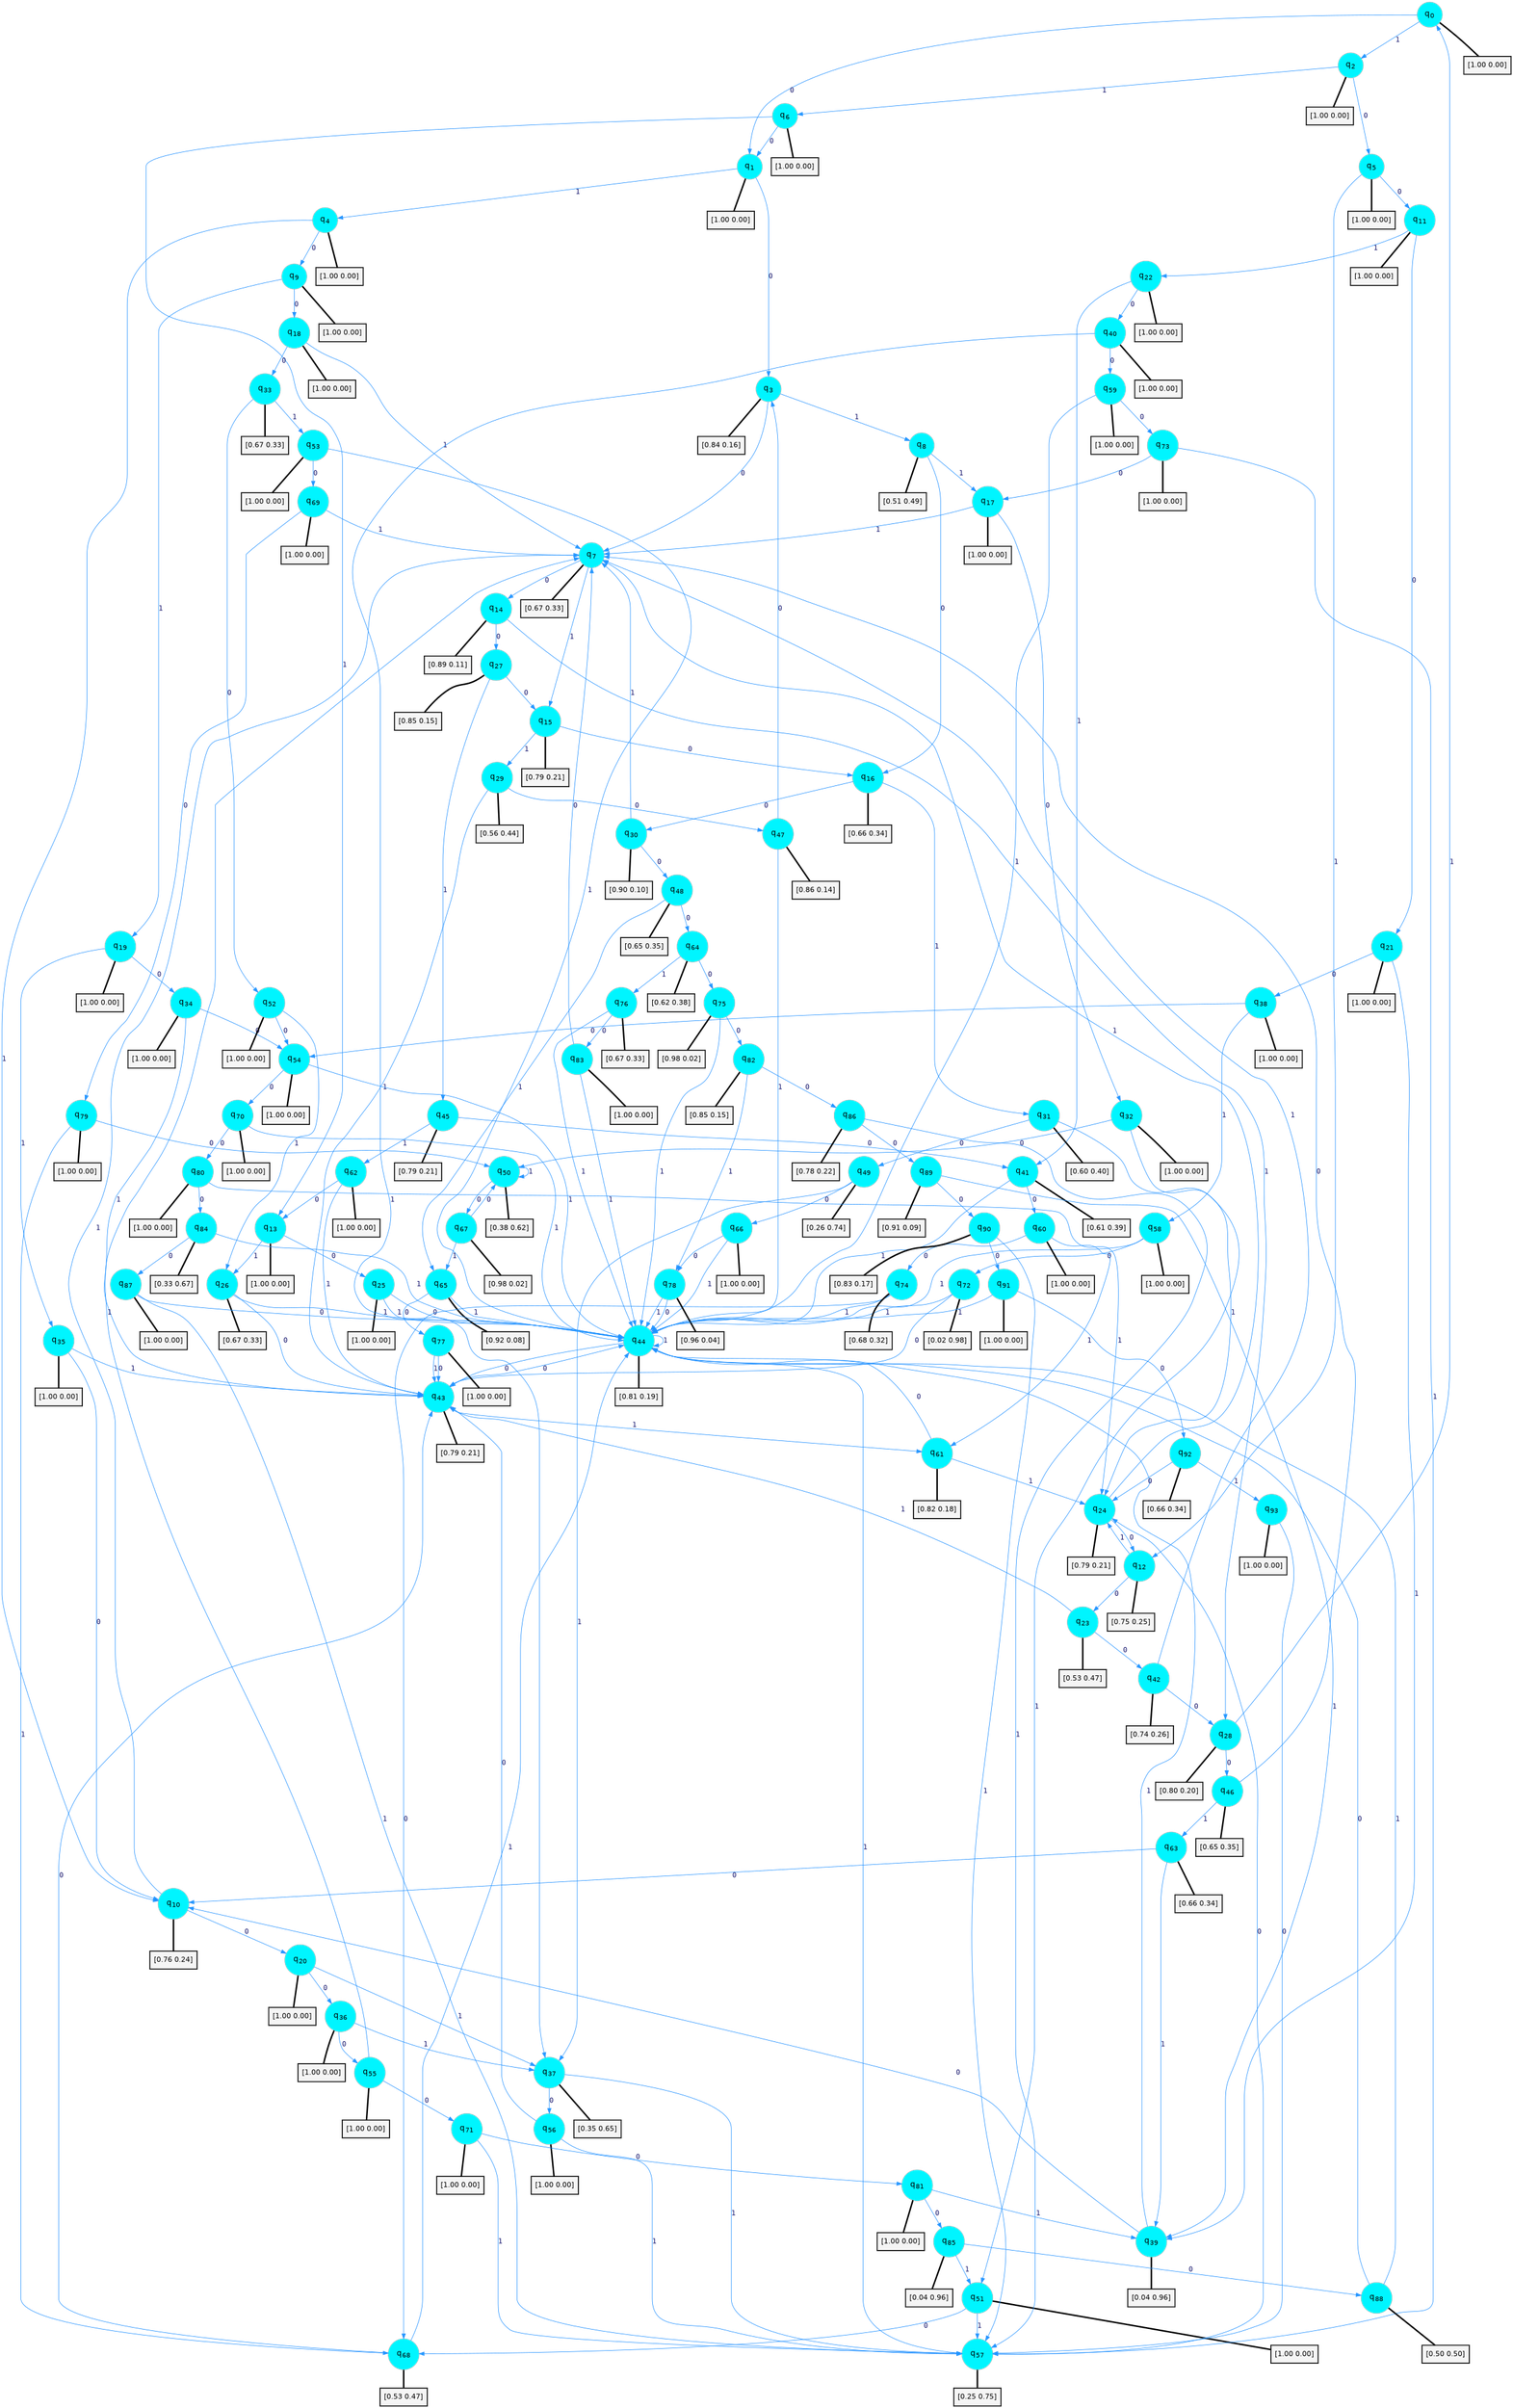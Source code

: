 digraph G {
graph [
bgcolor=transparent, dpi=300, rankdir=TD, size="40,25"];
node [
color=gray, fillcolor=turquoise1, fontcolor=black, fontname=Helvetica, fontsize=16, fontweight=bold, shape=circle, style=filled];
edge [
arrowsize=1, color=dodgerblue1, fontcolor=midnightblue, fontname=courier, fontweight=bold, penwidth=1, style=solid, weight=20];
0[label=<q<SUB>0</SUB>>];
1[label=<q<SUB>1</SUB>>];
2[label=<q<SUB>2</SUB>>];
3[label=<q<SUB>3</SUB>>];
4[label=<q<SUB>4</SUB>>];
5[label=<q<SUB>5</SUB>>];
6[label=<q<SUB>6</SUB>>];
7[label=<q<SUB>7</SUB>>];
8[label=<q<SUB>8</SUB>>];
9[label=<q<SUB>9</SUB>>];
10[label=<q<SUB>10</SUB>>];
11[label=<q<SUB>11</SUB>>];
12[label=<q<SUB>12</SUB>>];
13[label=<q<SUB>13</SUB>>];
14[label=<q<SUB>14</SUB>>];
15[label=<q<SUB>15</SUB>>];
16[label=<q<SUB>16</SUB>>];
17[label=<q<SUB>17</SUB>>];
18[label=<q<SUB>18</SUB>>];
19[label=<q<SUB>19</SUB>>];
20[label=<q<SUB>20</SUB>>];
21[label=<q<SUB>21</SUB>>];
22[label=<q<SUB>22</SUB>>];
23[label=<q<SUB>23</SUB>>];
24[label=<q<SUB>24</SUB>>];
25[label=<q<SUB>25</SUB>>];
26[label=<q<SUB>26</SUB>>];
27[label=<q<SUB>27</SUB>>];
28[label=<q<SUB>28</SUB>>];
29[label=<q<SUB>29</SUB>>];
30[label=<q<SUB>30</SUB>>];
31[label=<q<SUB>31</SUB>>];
32[label=<q<SUB>32</SUB>>];
33[label=<q<SUB>33</SUB>>];
34[label=<q<SUB>34</SUB>>];
35[label=<q<SUB>35</SUB>>];
36[label=<q<SUB>36</SUB>>];
37[label=<q<SUB>37</SUB>>];
38[label=<q<SUB>38</SUB>>];
39[label=<q<SUB>39</SUB>>];
40[label=<q<SUB>40</SUB>>];
41[label=<q<SUB>41</SUB>>];
42[label=<q<SUB>42</SUB>>];
43[label=<q<SUB>43</SUB>>];
44[label=<q<SUB>44</SUB>>];
45[label=<q<SUB>45</SUB>>];
46[label=<q<SUB>46</SUB>>];
47[label=<q<SUB>47</SUB>>];
48[label=<q<SUB>48</SUB>>];
49[label=<q<SUB>49</SUB>>];
50[label=<q<SUB>50</SUB>>];
51[label=<q<SUB>51</SUB>>];
52[label=<q<SUB>52</SUB>>];
53[label=<q<SUB>53</SUB>>];
54[label=<q<SUB>54</SUB>>];
55[label=<q<SUB>55</SUB>>];
56[label=<q<SUB>56</SUB>>];
57[label=<q<SUB>57</SUB>>];
58[label=<q<SUB>58</SUB>>];
59[label=<q<SUB>59</SUB>>];
60[label=<q<SUB>60</SUB>>];
61[label=<q<SUB>61</SUB>>];
62[label=<q<SUB>62</SUB>>];
63[label=<q<SUB>63</SUB>>];
64[label=<q<SUB>64</SUB>>];
65[label=<q<SUB>65</SUB>>];
66[label=<q<SUB>66</SUB>>];
67[label=<q<SUB>67</SUB>>];
68[label=<q<SUB>68</SUB>>];
69[label=<q<SUB>69</SUB>>];
70[label=<q<SUB>70</SUB>>];
71[label=<q<SUB>71</SUB>>];
72[label=<q<SUB>72</SUB>>];
73[label=<q<SUB>73</SUB>>];
74[label=<q<SUB>74</SUB>>];
75[label=<q<SUB>75</SUB>>];
76[label=<q<SUB>76</SUB>>];
77[label=<q<SUB>77</SUB>>];
78[label=<q<SUB>78</SUB>>];
79[label=<q<SUB>79</SUB>>];
80[label=<q<SUB>80</SUB>>];
81[label=<q<SUB>81</SUB>>];
82[label=<q<SUB>82</SUB>>];
83[label=<q<SUB>83</SUB>>];
84[label=<q<SUB>84</SUB>>];
85[label=<q<SUB>85</SUB>>];
86[label=<q<SUB>86</SUB>>];
87[label=<q<SUB>87</SUB>>];
88[label=<q<SUB>88</SUB>>];
89[label=<q<SUB>89</SUB>>];
90[label=<q<SUB>90</SUB>>];
91[label=<q<SUB>91</SUB>>];
92[label=<q<SUB>92</SUB>>];
93[label=<q<SUB>93</SUB>>];
94[label="[1.00 0.00]", shape=box,fontcolor=black, fontname=Helvetica, fontsize=14, penwidth=2, fillcolor=whitesmoke,color=black];
95[label="[1.00 0.00]", shape=box,fontcolor=black, fontname=Helvetica, fontsize=14, penwidth=2, fillcolor=whitesmoke,color=black];
96[label="[1.00 0.00]", shape=box,fontcolor=black, fontname=Helvetica, fontsize=14, penwidth=2, fillcolor=whitesmoke,color=black];
97[label="[0.84 0.16]", shape=box,fontcolor=black, fontname=Helvetica, fontsize=14, penwidth=2, fillcolor=whitesmoke,color=black];
98[label="[1.00 0.00]", shape=box,fontcolor=black, fontname=Helvetica, fontsize=14, penwidth=2, fillcolor=whitesmoke,color=black];
99[label="[1.00 0.00]", shape=box,fontcolor=black, fontname=Helvetica, fontsize=14, penwidth=2, fillcolor=whitesmoke,color=black];
100[label="[1.00 0.00]", shape=box,fontcolor=black, fontname=Helvetica, fontsize=14, penwidth=2, fillcolor=whitesmoke,color=black];
101[label="[0.67 0.33]", shape=box,fontcolor=black, fontname=Helvetica, fontsize=14, penwidth=2, fillcolor=whitesmoke,color=black];
102[label="[0.51 0.49]", shape=box,fontcolor=black, fontname=Helvetica, fontsize=14, penwidth=2, fillcolor=whitesmoke,color=black];
103[label="[1.00 0.00]", shape=box,fontcolor=black, fontname=Helvetica, fontsize=14, penwidth=2, fillcolor=whitesmoke,color=black];
104[label="[0.76 0.24]", shape=box,fontcolor=black, fontname=Helvetica, fontsize=14, penwidth=2, fillcolor=whitesmoke,color=black];
105[label="[1.00 0.00]", shape=box,fontcolor=black, fontname=Helvetica, fontsize=14, penwidth=2, fillcolor=whitesmoke,color=black];
106[label="[0.75 0.25]", shape=box,fontcolor=black, fontname=Helvetica, fontsize=14, penwidth=2, fillcolor=whitesmoke,color=black];
107[label="[1.00 0.00]", shape=box,fontcolor=black, fontname=Helvetica, fontsize=14, penwidth=2, fillcolor=whitesmoke,color=black];
108[label="[0.89 0.11]", shape=box,fontcolor=black, fontname=Helvetica, fontsize=14, penwidth=2, fillcolor=whitesmoke,color=black];
109[label="[0.79 0.21]", shape=box,fontcolor=black, fontname=Helvetica, fontsize=14, penwidth=2, fillcolor=whitesmoke,color=black];
110[label="[0.66 0.34]", shape=box,fontcolor=black, fontname=Helvetica, fontsize=14, penwidth=2, fillcolor=whitesmoke,color=black];
111[label="[1.00 0.00]", shape=box,fontcolor=black, fontname=Helvetica, fontsize=14, penwidth=2, fillcolor=whitesmoke,color=black];
112[label="[1.00 0.00]", shape=box,fontcolor=black, fontname=Helvetica, fontsize=14, penwidth=2, fillcolor=whitesmoke,color=black];
113[label="[1.00 0.00]", shape=box,fontcolor=black, fontname=Helvetica, fontsize=14, penwidth=2, fillcolor=whitesmoke,color=black];
114[label="[1.00 0.00]", shape=box,fontcolor=black, fontname=Helvetica, fontsize=14, penwidth=2, fillcolor=whitesmoke,color=black];
115[label="[1.00 0.00]", shape=box,fontcolor=black, fontname=Helvetica, fontsize=14, penwidth=2, fillcolor=whitesmoke,color=black];
116[label="[1.00 0.00]", shape=box,fontcolor=black, fontname=Helvetica, fontsize=14, penwidth=2, fillcolor=whitesmoke,color=black];
117[label="[0.53 0.47]", shape=box,fontcolor=black, fontname=Helvetica, fontsize=14, penwidth=2, fillcolor=whitesmoke,color=black];
118[label="[0.79 0.21]", shape=box,fontcolor=black, fontname=Helvetica, fontsize=14, penwidth=2, fillcolor=whitesmoke,color=black];
119[label="[1.00 0.00]", shape=box,fontcolor=black, fontname=Helvetica, fontsize=14, penwidth=2, fillcolor=whitesmoke,color=black];
120[label="[0.67 0.33]", shape=box,fontcolor=black, fontname=Helvetica, fontsize=14, penwidth=2, fillcolor=whitesmoke,color=black];
121[label="[0.85 0.15]", shape=box,fontcolor=black, fontname=Helvetica, fontsize=14, penwidth=2, fillcolor=whitesmoke,color=black];
122[label="[0.80 0.20]", shape=box,fontcolor=black, fontname=Helvetica, fontsize=14, penwidth=2, fillcolor=whitesmoke,color=black];
123[label="[0.56 0.44]", shape=box,fontcolor=black, fontname=Helvetica, fontsize=14, penwidth=2, fillcolor=whitesmoke,color=black];
124[label="[0.90 0.10]", shape=box,fontcolor=black, fontname=Helvetica, fontsize=14, penwidth=2, fillcolor=whitesmoke,color=black];
125[label="[0.60 0.40]", shape=box,fontcolor=black, fontname=Helvetica, fontsize=14, penwidth=2, fillcolor=whitesmoke,color=black];
126[label="[1.00 0.00]", shape=box,fontcolor=black, fontname=Helvetica, fontsize=14, penwidth=2, fillcolor=whitesmoke,color=black];
127[label="[0.67 0.33]", shape=box,fontcolor=black, fontname=Helvetica, fontsize=14, penwidth=2, fillcolor=whitesmoke,color=black];
128[label="[1.00 0.00]", shape=box,fontcolor=black, fontname=Helvetica, fontsize=14, penwidth=2, fillcolor=whitesmoke,color=black];
129[label="[1.00 0.00]", shape=box,fontcolor=black, fontname=Helvetica, fontsize=14, penwidth=2, fillcolor=whitesmoke,color=black];
130[label="[1.00 0.00]", shape=box,fontcolor=black, fontname=Helvetica, fontsize=14, penwidth=2, fillcolor=whitesmoke,color=black];
131[label="[0.35 0.65]", shape=box,fontcolor=black, fontname=Helvetica, fontsize=14, penwidth=2, fillcolor=whitesmoke,color=black];
132[label="[1.00 0.00]", shape=box,fontcolor=black, fontname=Helvetica, fontsize=14, penwidth=2, fillcolor=whitesmoke,color=black];
133[label="[0.04 0.96]", shape=box,fontcolor=black, fontname=Helvetica, fontsize=14, penwidth=2, fillcolor=whitesmoke,color=black];
134[label="[1.00 0.00]", shape=box,fontcolor=black, fontname=Helvetica, fontsize=14, penwidth=2, fillcolor=whitesmoke,color=black];
135[label="[0.61 0.39]", shape=box,fontcolor=black, fontname=Helvetica, fontsize=14, penwidth=2, fillcolor=whitesmoke,color=black];
136[label="[0.74 0.26]", shape=box,fontcolor=black, fontname=Helvetica, fontsize=14, penwidth=2, fillcolor=whitesmoke,color=black];
137[label="[0.79 0.21]", shape=box,fontcolor=black, fontname=Helvetica, fontsize=14, penwidth=2, fillcolor=whitesmoke,color=black];
138[label="[0.81 0.19]", shape=box,fontcolor=black, fontname=Helvetica, fontsize=14, penwidth=2, fillcolor=whitesmoke,color=black];
139[label="[0.79 0.21]", shape=box,fontcolor=black, fontname=Helvetica, fontsize=14, penwidth=2, fillcolor=whitesmoke,color=black];
140[label="[0.65 0.35]", shape=box,fontcolor=black, fontname=Helvetica, fontsize=14, penwidth=2, fillcolor=whitesmoke,color=black];
141[label="[0.86 0.14]", shape=box,fontcolor=black, fontname=Helvetica, fontsize=14, penwidth=2, fillcolor=whitesmoke,color=black];
142[label="[0.65 0.35]", shape=box,fontcolor=black, fontname=Helvetica, fontsize=14, penwidth=2, fillcolor=whitesmoke,color=black];
143[label="[0.26 0.74]", shape=box,fontcolor=black, fontname=Helvetica, fontsize=14, penwidth=2, fillcolor=whitesmoke,color=black];
144[label="[0.38 0.62]", shape=box,fontcolor=black, fontname=Helvetica, fontsize=14, penwidth=2, fillcolor=whitesmoke,color=black];
145[label="[1.00 0.00]", shape=box,fontcolor=black, fontname=Helvetica, fontsize=14, penwidth=2, fillcolor=whitesmoke,color=black];
146[label="[1.00 0.00]", shape=box,fontcolor=black, fontname=Helvetica, fontsize=14, penwidth=2, fillcolor=whitesmoke,color=black];
147[label="[1.00 0.00]", shape=box,fontcolor=black, fontname=Helvetica, fontsize=14, penwidth=2, fillcolor=whitesmoke,color=black];
148[label="[1.00 0.00]", shape=box,fontcolor=black, fontname=Helvetica, fontsize=14, penwidth=2, fillcolor=whitesmoke,color=black];
149[label="[1.00 0.00]", shape=box,fontcolor=black, fontname=Helvetica, fontsize=14, penwidth=2, fillcolor=whitesmoke,color=black];
150[label="[1.00 0.00]", shape=box,fontcolor=black, fontname=Helvetica, fontsize=14, penwidth=2, fillcolor=whitesmoke,color=black];
151[label="[0.25 0.75]", shape=box,fontcolor=black, fontname=Helvetica, fontsize=14, penwidth=2, fillcolor=whitesmoke,color=black];
152[label="[1.00 0.00]", shape=box,fontcolor=black, fontname=Helvetica, fontsize=14, penwidth=2, fillcolor=whitesmoke,color=black];
153[label="[1.00 0.00]", shape=box,fontcolor=black, fontname=Helvetica, fontsize=14, penwidth=2, fillcolor=whitesmoke,color=black];
154[label="[1.00 0.00]", shape=box,fontcolor=black, fontname=Helvetica, fontsize=14, penwidth=2, fillcolor=whitesmoke,color=black];
155[label="[0.82 0.18]", shape=box,fontcolor=black, fontname=Helvetica, fontsize=14, penwidth=2, fillcolor=whitesmoke,color=black];
156[label="[1.00 0.00]", shape=box,fontcolor=black, fontname=Helvetica, fontsize=14, penwidth=2, fillcolor=whitesmoke,color=black];
157[label="[0.66 0.34]", shape=box,fontcolor=black, fontname=Helvetica, fontsize=14, penwidth=2, fillcolor=whitesmoke,color=black];
158[label="[0.62 0.38]", shape=box,fontcolor=black, fontname=Helvetica, fontsize=14, penwidth=2, fillcolor=whitesmoke,color=black];
159[label="[0.92 0.08]", shape=box,fontcolor=black, fontname=Helvetica, fontsize=14, penwidth=2, fillcolor=whitesmoke,color=black];
160[label="[1.00 0.00]", shape=box,fontcolor=black, fontname=Helvetica, fontsize=14, penwidth=2, fillcolor=whitesmoke,color=black];
161[label="[0.98 0.02]", shape=box,fontcolor=black, fontname=Helvetica, fontsize=14, penwidth=2, fillcolor=whitesmoke,color=black];
162[label="[0.53 0.47]", shape=box,fontcolor=black, fontname=Helvetica, fontsize=14, penwidth=2, fillcolor=whitesmoke,color=black];
163[label="[1.00 0.00]", shape=box,fontcolor=black, fontname=Helvetica, fontsize=14, penwidth=2, fillcolor=whitesmoke,color=black];
164[label="[1.00 0.00]", shape=box,fontcolor=black, fontname=Helvetica, fontsize=14, penwidth=2, fillcolor=whitesmoke,color=black];
165[label="[1.00 0.00]", shape=box,fontcolor=black, fontname=Helvetica, fontsize=14, penwidth=2, fillcolor=whitesmoke,color=black];
166[label="[0.02 0.98]", shape=box,fontcolor=black, fontname=Helvetica, fontsize=14, penwidth=2, fillcolor=whitesmoke,color=black];
167[label="[1.00 0.00]", shape=box,fontcolor=black, fontname=Helvetica, fontsize=14, penwidth=2, fillcolor=whitesmoke,color=black];
168[label="[0.68 0.32]", shape=box,fontcolor=black, fontname=Helvetica, fontsize=14, penwidth=2, fillcolor=whitesmoke,color=black];
169[label="[0.98 0.02]", shape=box,fontcolor=black, fontname=Helvetica, fontsize=14, penwidth=2, fillcolor=whitesmoke,color=black];
170[label="[0.67 0.33]", shape=box,fontcolor=black, fontname=Helvetica, fontsize=14, penwidth=2, fillcolor=whitesmoke,color=black];
171[label="[1.00 0.00]", shape=box,fontcolor=black, fontname=Helvetica, fontsize=14, penwidth=2, fillcolor=whitesmoke,color=black];
172[label="[0.96 0.04]", shape=box,fontcolor=black, fontname=Helvetica, fontsize=14, penwidth=2, fillcolor=whitesmoke,color=black];
173[label="[1.00 0.00]", shape=box,fontcolor=black, fontname=Helvetica, fontsize=14, penwidth=2, fillcolor=whitesmoke,color=black];
174[label="[1.00 0.00]", shape=box,fontcolor=black, fontname=Helvetica, fontsize=14, penwidth=2, fillcolor=whitesmoke,color=black];
175[label="[1.00 0.00]", shape=box,fontcolor=black, fontname=Helvetica, fontsize=14, penwidth=2, fillcolor=whitesmoke,color=black];
176[label="[0.85 0.15]", shape=box,fontcolor=black, fontname=Helvetica, fontsize=14, penwidth=2, fillcolor=whitesmoke,color=black];
177[label="[1.00 0.00]", shape=box,fontcolor=black, fontname=Helvetica, fontsize=14, penwidth=2, fillcolor=whitesmoke,color=black];
178[label="[0.33 0.67]", shape=box,fontcolor=black, fontname=Helvetica, fontsize=14, penwidth=2, fillcolor=whitesmoke,color=black];
179[label="[0.04 0.96]", shape=box,fontcolor=black, fontname=Helvetica, fontsize=14, penwidth=2, fillcolor=whitesmoke,color=black];
180[label="[0.78 0.22]", shape=box,fontcolor=black, fontname=Helvetica, fontsize=14, penwidth=2, fillcolor=whitesmoke,color=black];
181[label="[1.00 0.00]", shape=box,fontcolor=black, fontname=Helvetica, fontsize=14, penwidth=2, fillcolor=whitesmoke,color=black];
182[label="[0.50 0.50]", shape=box,fontcolor=black, fontname=Helvetica, fontsize=14, penwidth=2, fillcolor=whitesmoke,color=black];
183[label="[0.91 0.09]", shape=box,fontcolor=black, fontname=Helvetica, fontsize=14, penwidth=2, fillcolor=whitesmoke,color=black];
184[label="[0.83 0.17]", shape=box,fontcolor=black, fontname=Helvetica, fontsize=14, penwidth=2, fillcolor=whitesmoke,color=black];
185[label="[1.00 0.00]", shape=box,fontcolor=black, fontname=Helvetica, fontsize=14, penwidth=2, fillcolor=whitesmoke,color=black];
186[label="[0.66 0.34]", shape=box,fontcolor=black, fontname=Helvetica, fontsize=14, penwidth=2, fillcolor=whitesmoke,color=black];
187[label="[1.00 0.00]", shape=box,fontcolor=black, fontname=Helvetica, fontsize=14, penwidth=2, fillcolor=whitesmoke,color=black];
0->1 [label=0];
0->2 [label=1];
0->94 [arrowhead=none, penwidth=3,color=black];
1->3 [label=0];
1->4 [label=1];
1->95 [arrowhead=none, penwidth=3,color=black];
2->5 [label=0];
2->6 [label=1];
2->96 [arrowhead=none, penwidth=3,color=black];
3->7 [label=0];
3->8 [label=1];
3->97 [arrowhead=none, penwidth=3,color=black];
4->9 [label=0];
4->10 [label=1];
4->98 [arrowhead=none, penwidth=3,color=black];
5->11 [label=0];
5->12 [label=1];
5->99 [arrowhead=none, penwidth=3,color=black];
6->1 [label=0];
6->13 [label=1];
6->100 [arrowhead=none, penwidth=3,color=black];
7->14 [label=0];
7->15 [label=1];
7->101 [arrowhead=none, penwidth=3,color=black];
8->16 [label=0];
8->17 [label=1];
8->102 [arrowhead=none, penwidth=3,color=black];
9->18 [label=0];
9->19 [label=1];
9->103 [arrowhead=none, penwidth=3,color=black];
10->20 [label=0];
10->7 [label=1];
10->104 [arrowhead=none, penwidth=3,color=black];
11->21 [label=0];
11->22 [label=1];
11->105 [arrowhead=none, penwidth=3,color=black];
12->23 [label=0];
12->24 [label=1];
12->106 [arrowhead=none, penwidth=3,color=black];
13->25 [label=0];
13->26 [label=1];
13->107 [arrowhead=none, penwidth=3,color=black];
14->27 [label=0];
14->28 [label=1];
14->108 [arrowhead=none, penwidth=3,color=black];
15->16 [label=0];
15->29 [label=1];
15->109 [arrowhead=none, penwidth=3,color=black];
16->30 [label=0];
16->31 [label=1];
16->110 [arrowhead=none, penwidth=3,color=black];
17->32 [label=0];
17->7 [label=1];
17->111 [arrowhead=none, penwidth=3,color=black];
18->33 [label=0];
18->7 [label=1];
18->112 [arrowhead=none, penwidth=3,color=black];
19->34 [label=0];
19->35 [label=1];
19->113 [arrowhead=none, penwidth=3,color=black];
20->36 [label=0];
20->37 [label=1];
20->114 [arrowhead=none, penwidth=3,color=black];
21->38 [label=0];
21->39 [label=1];
21->115 [arrowhead=none, penwidth=3,color=black];
22->40 [label=0];
22->41 [label=1];
22->116 [arrowhead=none, penwidth=3,color=black];
23->42 [label=0];
23->43 [label=1];
23->117 [arrowhead=none, penwidth=3,color=black];
24->12 [label=0];
24->7 [label=1];
24->118 [arrowhead=none, penwidth=3,color=black];
25->44 [label=0];
25->44 [label=1];
25->119 [arrowhead=none, penwidth=3,color=black];
26->43 [label=0];
26->44 [label=1];
26->120 [arrowhead=none, penwidth=3,color=black];
27->15 [label=0];
27->45 [label=1];
27->121 [arrowhead=none, penwidth=3,color=black];
28->46 [label=0];
28->0 [label=1];
28->122 [arrowhead=none, penwidth=3,color=black];
29->47 [label=0];
29->43 [label=1];
29->123 [arrowhead=none, penwidth=3,color=black];
30->48 [label=0];
30->7 [label=1];
30->124 [arrowhead=none, penwidth=3,color=black];
31->49 [label=0];
31->24 [label=1];
31->125 [arrowhead=none, penwidth=3,color=black];
32->50 [label=0];
32->51 [label=1];
32->126 [arrowhead=none, penwidth=3,color=black];
33->52 [label=0];
33->53 [label=1];
33->127 [arrowhead=none, penwidth=3,color=black];
34->54 [label=0];
34->43 [label=1];
34->128 [arrowhead=none, penwidth=3,color=black];
35->10 [label=0];
35->43 [label=1];
35->129 [arrowhead=none, penwidth=3,color=black];
36->55 [label=0];
36->37 [label=1];
36->130 [arrowhead=none, penwidth=3,color=black];
37->56 [label=0];
37->57 [label=1];
37->131 [arrowhead=none, penwidth=3,color=black];
38->54 [label=0];
38->58 [label=1];
38->132 [arrowhead=none, penwidth=3,color=black];
39->10 [label=0];
39->44 [label=1];
39->133 [arrowhead=none, penwidth=3,color=black];
40->59 [label=0];
40->37 [label=1];
40->134 [arrowhead=none, penwidth=3,color=black];
41->60 [label=0];
41->44 [label=1];
41->135 [arrowhead=none, penwidth=3,color=black];
42->28 [label=0];
42->7 [label=1];
42->136 [arrowhead=none, penwidth=3,color=black];
43->44 [label=0];
43->61 [label=1];
43->137 [arrowhead=none, penwidth=3,color=black];
44->43 [label=0];
44->44 [label=1];
44->138 [arrowhead=none, penwidth=3,color=black];
45->41 [label=0];
45->62 [label=1];
45->139 [arrowhead=none, penwidth=3,color=black];
46->7 [label=0];
46->63 [label=1];
46->140 [arrowhead=none, penwidth=3,color=black];
47->3 [label=0];
47->44 [label=1];
47->141 [arrowhead=none, penwidth=3,color=black];
48->64 [label=0];
48->65 [label=1];
48->142 [arrowhead=none, penwidth=3,color=black];
49->66 [label=0];
49->37 [label=1];
49->143 [arrowhead=none, penwidth=3,color=black];
50->67 [label=0];
50->50 [label=1];
50->144 [arrowhead=none, penwidth=3,color=black];
51->68 [label=0];
51->57 [label=1];
51->145 [arrowhead=none, penwidth=3,color=black];
52->54 [label=0];
52->26 [label=1];
52->146 [arrowhead=none, penwidth=3,color=black];
53->69 [label=0];
53->44 [label=1];
53->147 [arrowhead=none, penwidth=3,color=black];
54->70 [label=0];
54->44 [label=1];
54->148 [arrowhead=none, penwidth=3,color=black];
55->71 [label=0];
55->7 [label=1];
55->149 [arrowhead=none, penwidth=3,color=black];
56->43 [label=0];
56->57 [label=1];
56->150 [arrowhead=none, penwidth=3,color=black];
57->24 [label=0];
57->44 [label=1];
57->151 [arrowhead=none, penwidth=3,color=black];
58->72 [label=0];
58->44 [label=1];
58->152 [arrowhead=none, penwidth=3,color=black];
59->73 [label=0];
59->44 [label=1];
59->153 [arrowhead=none, penwidth=3,color=black];
60->74 [label=0];
60->61 [label=1];
60->154 [arrowhead=none, penwidth=3,color=black];
61->44 [label=0];
61->24 [label=1];
61->155 [arrowhead=none, penwidth=3,color=black];
62->13 [label=0];
62->43 [label=1];
62->156 [arrowhead=none, penwidth=3,color=black];
63->10 [label=0];
63->39 [label=1];
63->157 [arrowhead=none, penwidth=3,color=black];
64->75 [label=0];
64->76 [label=1];
64->158 [arrowhead=none, penwidth=3,color=black];
65->77 [label=0];
65->44 [label=1];
65->159 [arrowhead=none, penwidth=3,color=black];
66->78 [label=0];
66->44 [label=1];
66->160 [arrowhead=none, penwidth=3,color=black];
67->50 [label=0];
67->65 [label=1];
67->161 [arrowhead=none, penwidth=3,color=black];
68->43 [label=0];
68->44 [label=1];
68->162 [arrowhead=none, penwidth=3,color=black];
69->79 [label=0];
69->7 [label=1];
69->163 [arrowhead=none, penwidth=3,color=black];
70->80 [label=0];
70->44 [label=1];
70->164 [arrowhead=none, penwidth=3,color=black];
71->81 [label=0];
71->57 [label=1];
71->165 [arrowhead=none, penwidth=3,color=black];
72->43 [label=0];
72->44 [label=1];
72->166 [arrowhead=none, penwidth=3,color=black];
73->17 [label=0];
73->57 [label=1];
73->167 [arrowhead=none, penwidth=3,color=black];
74->68 [label=0];
74->44 [label=1];
74->168 [arrowhead=none, penwidth=3,color=black];
75->82 [label=0];
75->44 [label=1];
75->169 [arrowhead=none, penwidth=3,color=black];
76->83 [label=0];
76->44 [label=1];
76->170 [arrowhead=none, penwidth=3,color=black];
77->43 [label=0];
77->43 [label=1];
77->171 [arrowhead=none, penwidth=3,color=black];
78->44 [label=0];
78->44 [label=1];
78->172 [arrowhead=none, penwidth=3,color=black];
79->50 [label=0];
79->68 [label=1];
79->173 [arrowhead=none, penwidth=3,color=black];
80->84 [label=0];
80->24 [label=1];
80->174 [arrowhead=none, penwidth=3,color=black];
81->85 [label=0];
81->39 [label=1];
81->175 [arrowhead=none, penwidth=3,color=black];
82->86 [label=0];
82->78 [label=1];
82->176 [arrowhead=none, penwidth=3,color=black];
83->7 [label=0];
83->44 [label=1];
83->177 [arrowhead=none, penwidth=3,color=black];
84->87 [label=0];
84->44 [label=1];
84->178 [arrowhead=none, penwidth=3,color=black];
85->88 [label=0];
85->51 [label=1];
85->179 [arrowhead=none, penwidth=3,color=black];
86->89 [label=0];
86->57 [label=1];
86->180 [arrowhead=none, penwidth=3,color=black];
87->44 [label=0];
87->57 [label=1];
87->181 [arrowhead=none, penwidth=3,color=black];
88->44 [label=0];
88->44 [label=1];
88->182 [arrowhead=none, penwidth=3,color=black];
89->90 [label=0];
89->39 [label=1];
89->183 [arrowhead=none, penwidth=3,color=black];
90->91 [label=0];
90->57 [label=1];
90->184 [arrowhead=none, penwidth=3,color=black];
91->92 [label=0];
91->44 [label=1];
91->185 [arrowhead=none, penwidth=3,color=black];
92->24 [label=0];
92->93 [label=1];
92->186 [arrowhead=none, penwidth=3,color=black];
93->57 [label=0];
93->187 [arrowhead=none, penwidth=3,color=black];
}
